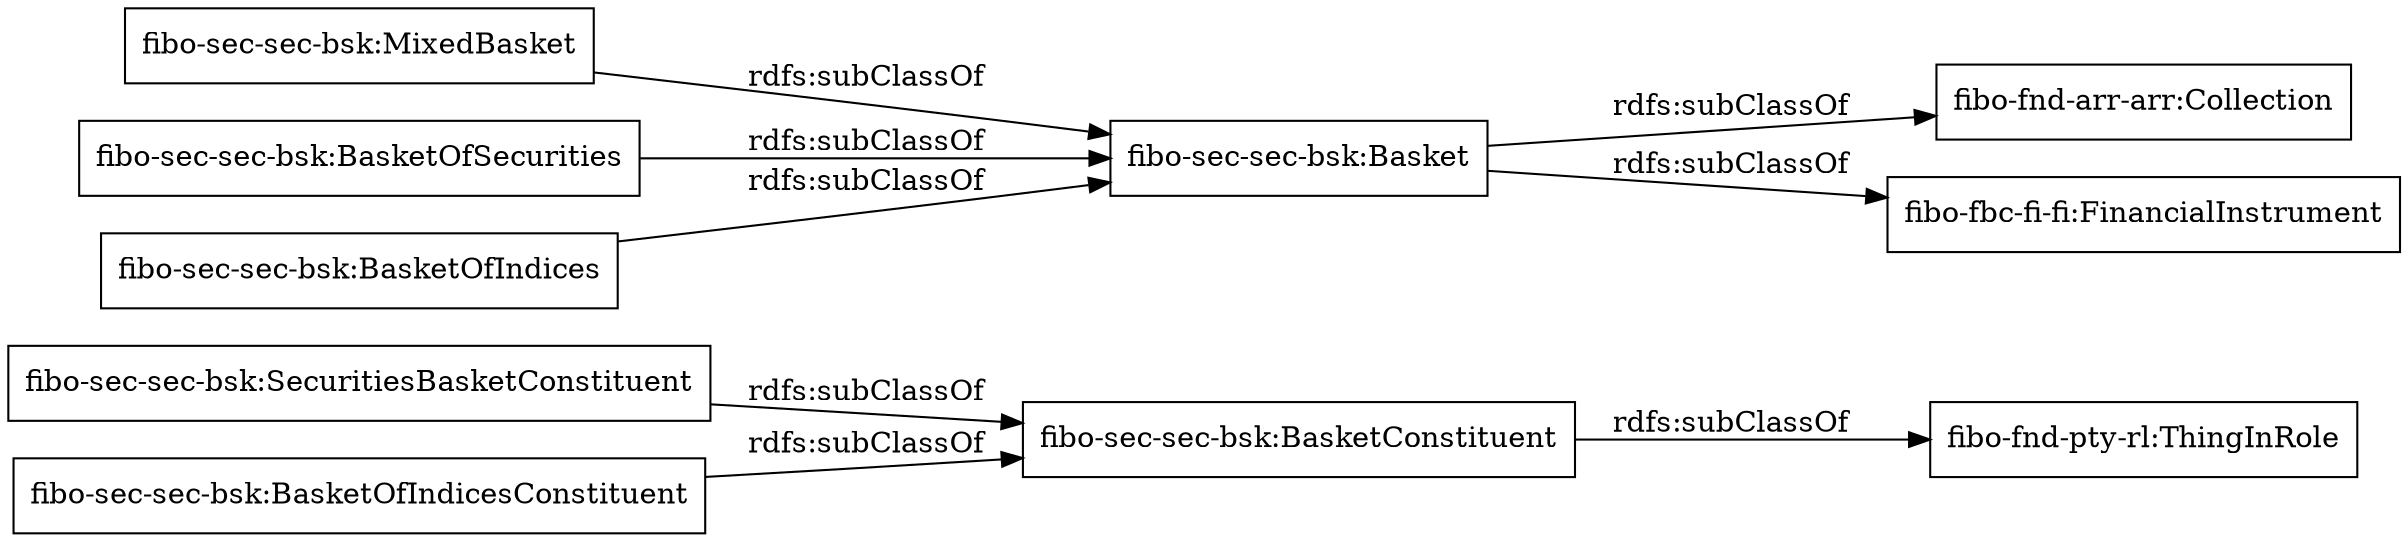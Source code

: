digraph ar2dtool_diagram { 
rankdir=LR;
size="1000"
node [shape = rectangle, color="black"]; "fibo-sec-sec-bsk:SecuritiesBasketConstituent" "fibo-sec-sec-bsk:MixedBasket" "fibo-sec-sec-bsk:BasketOfSecurities" "fibo-sec-sec-bsk:BasketOfIndicesConstituent" "fibo-sec-sec-bsk:BasketOfIndices" "fibo-sec-sec-bsk:BasketConstituent" "fibo-sec-sec-bsk:Basket" ; /*classes style*/
	"fibo-sec-sec-bsk:MixedBasket" -> "fibo-sec-sec-bsk:Basket" [ label = "rdfs:subClassOf" ];
	"fibo-sec-sec-bsk:SecuritiesBasketConstituent" -> "fibo-sec-sec-bsk:BasketConstituent" [ label = "rdfs:subClassOf" ];
	"fibo-sec-sec-bsk:Basket" -> "fibo-fnd-arr-arr:Collection" [ label = "rdfs:subClassOf" ];
	"fibo-sec-sec-bsk:Basket" -> "fibo-fbc-fi-fi:FinancialInstrument" [ label = "rdfs:subClassOf" ];
	"fibo-sec-sec-bsk:BasketOfSecurities" -> "fibo-sec-sec-bsk:Basket" [ label = "rdfs:subClassOf" ];
	"fibo-sec-sec-bsk:BasketOfIndices" -> "fibo-sec-sec-bsk:Basket" [ label = "rdfs:subClassOf" ];
	"fibo-sec-sec-bsk:BasketConstituent" -> "fibo-fnd-pty-rl:ThingInRole" [ label = "rdfs:subClassOf" ];
	"fibo-sec-sec-bsk:BasketOfIndicesConstituent" -> "fibo-sec-sec-bsk:BasketConstituent" [ label = "rdfs:subClassOf" ];

}
